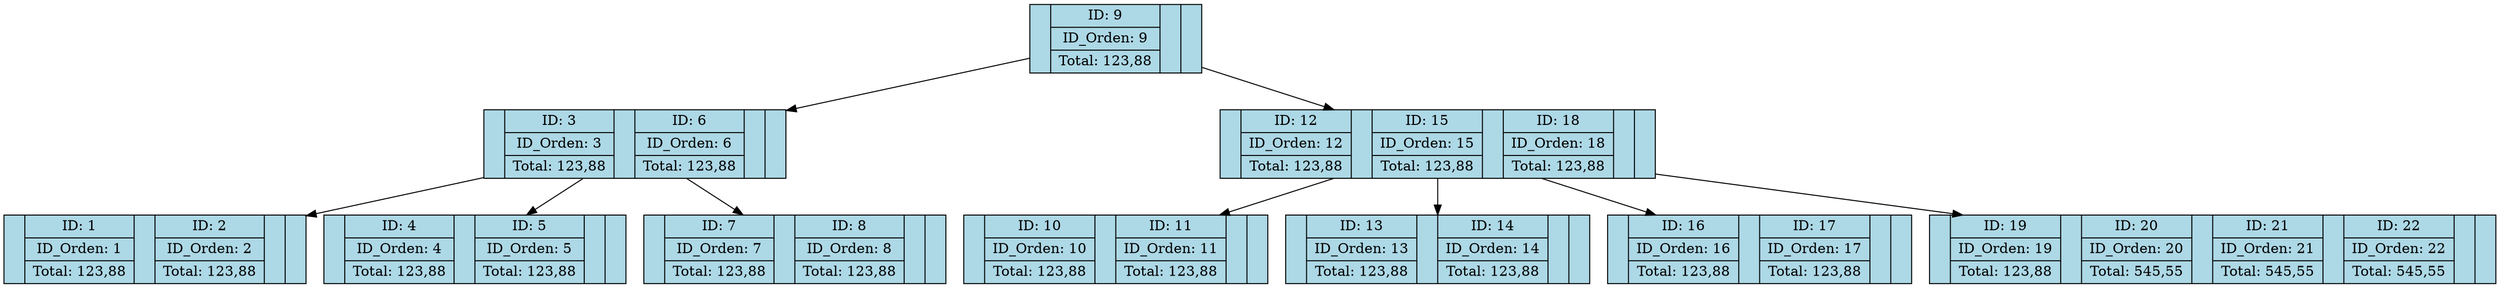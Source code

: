 digraph BTree {
node [shape=record, style=filled, fillcolor=lightblue];
N38496415 [label="<f0> | { ID: 9 | ID_Orden: 9 | Total: 123,88 } | <f1> |"];
N38496415 -> N10923418;
N10923418 [label="<f0> | { ID: 3 | ID_Orden: 3 | Total: 123,88 } | <f1> | { ID: 6 | ID_Orden: 6 | Total: 123,88 } | <f2> |"];
N10923418 -> N31201899;
N31201899 [label="<f0> | { ID: 1 | ID_Orden: 1 | Total: 123,88 } | <f1> | { ID: 2 | ID_Orden: 2 | Total: 123,88 } | <f2> |"];
N10923418 -> N12381635;
N12381635 [label="<f0> | { ID: 4 | ID_Orden: 4 | Total: 123,88 } | <f1> | { ID: 5 | ID_Orden: 5 | Total: 123,88 } | <f2> |"];
N10923418 -> N44325851;
N44325851 [label="<f0> | { ID: 7 | ID_Orden: 7 | Total: 123,88 } | <f1> | { ID: 8 | ID_Orden: 8 | Total: 123,88 } | <f2> |"];
N38496415 -> N63388340;
N63388340 [label="<f0> | { ID: 12 | ID_Orden: 12 | Total: 123,88 } | <f1> | { ID: 15 | ID_Orden: 15 | Total: 123,88 } | <f2> | { ID: 18 | ID_Orden: 18 | Total: 123,88 } | <f3> |"];
N63388340 -> N33624151;
N33624151 [label="<f0> | { ID: 10 | ID_Orden: 10 | Total: 123,88 } | <f1> | { ID: 11 | ID_Orden: 11 | Total: 123,88 } | <f2> |"];
N63388340 -> N34181910;
N34181910 [label="<f0> | { ID: 13 | ID_Orden: 13 | Total: 123,88 } | <f1> | { ID: 14 | ID_Orden: 14 | Total: 123,88 } | <f2> |"];
N63388340 -> N39201736;
N39201736 [label="<f0> | { ID: 16 | ID_Orden: 16 | Total: 123,88 } | <f1> | { ID: 17 | ID_Orden: 17 | Total: 123,88 } | <f2> |"];
N63388340 -> N17271312;
N17271312 [label="<f0> | { ID: 19 | ID_Orden: 19 | Total: 123,88 } | <f1> | { ID: 20 | ID_Orden: 20 | Total: 545,55 } | <f2> | { ID: 21 | ID_Orden: 21 | Total: 545,55 } | <f3> | { ID: 22 | ID_Orden: 22 | Total: 545,55 } | <f4> |"];
}
